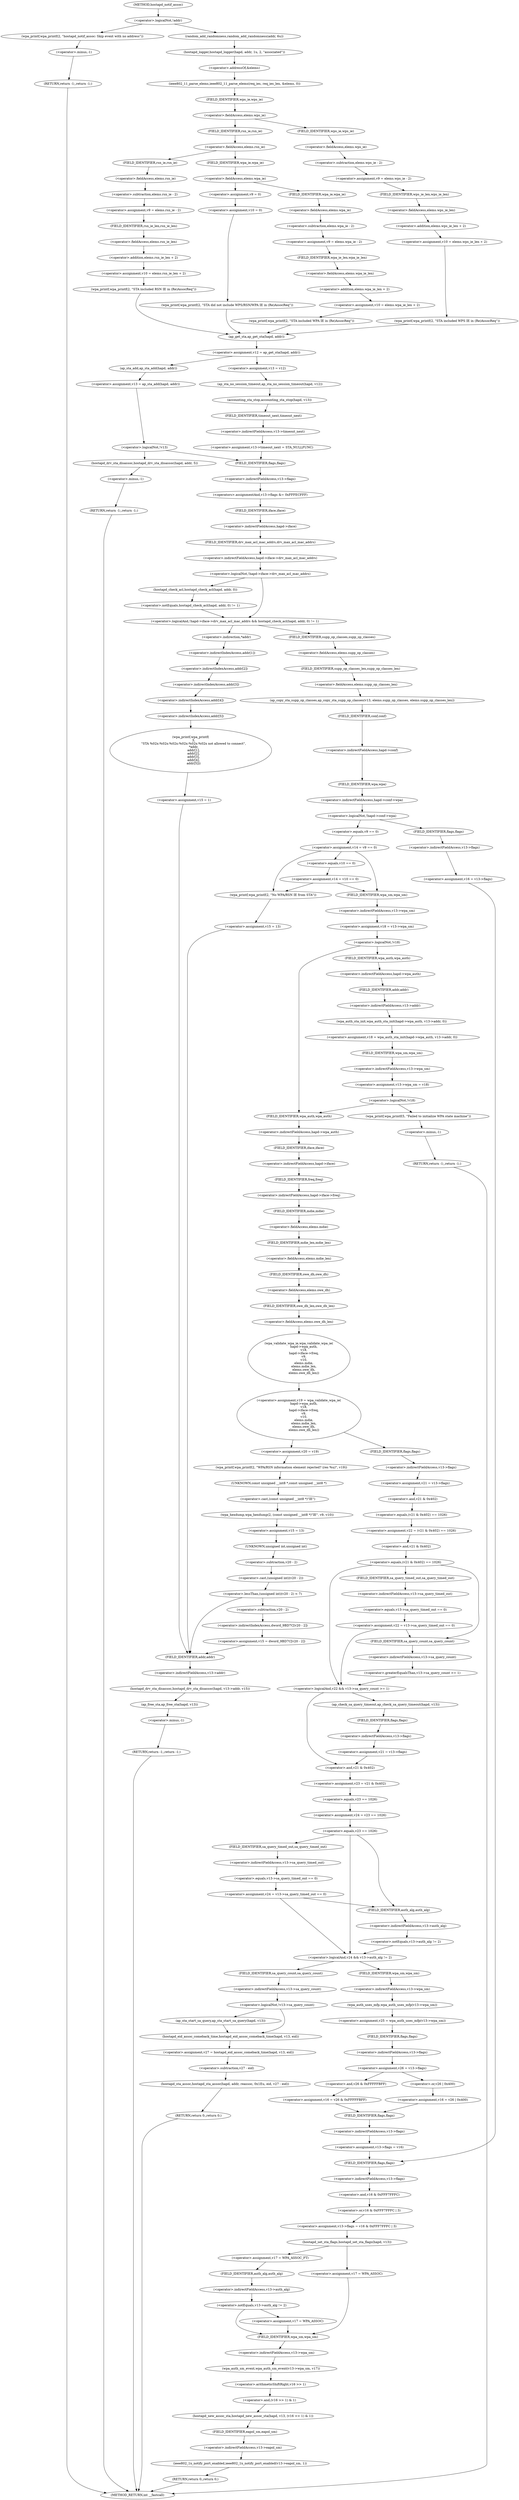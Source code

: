 digraph hostapd_notif_assoc {  
"1000149" [label = "(<operator>.logicalNot,!addr)" ]
"1000152" [label = "(wpa_printf,wpa_printf(2, \"hostapd_notif_assoc: Skip event with no address\"))" ]
"1000155" [label = "(RETURN,return -1;,return -1;)" ]
"1000156" [label = "(<operator>.minus,-1)" ]
"1000158" [label = "(random_add_randomness,random_add_randomness(addr, 6u))" ]
"1000161" [label = "(hostapd_logger,hostapd_logger(hapd, addr, 1u, 2, \"associated\"))" ]
"1000167" [label = "(ieee802_11_parse_elems,ieee802_11_parse_elems(req_ies, req_ies_len, &elems, 0))" ]
"1000170" [label = "(<operator>.addressOf,&elems)" ]
"1000174" [label = "(<operator>.fieldAccess,elems.wps_ie)" ]
"1000176" [label = "(FIELD_IDENTIFIER,wps_ie,wps_ie)" ]
"1000178" [label = "(<operator>.assignment,v9 = elems.wps_ie - 2)" ]
"1000180" [label = "(<operator>.subtraction,elems.wps_ie - 2)" ]
"1000181" [label = "(<operator>.fieldAccess,elems.wps_ie)" ]
"1000183" [label = "(FIELD_IDENTIFIER,wps_ie,wps_ie)" ]
"1000185" [label = "(<operator>.assignment,v10 = elems.wps_ie_len + 2)" ]
"1000187" [label = "(<operator>.addition,elems.wps_ie_len + 2)" ]
"1000188" [label = "(<operator>.fieldAccess,elems.wps_ie_len)" ]
"1000190" [label = "(FIELD_IDENTIFIER,wps_ie_len,wps_ie_len)" ]
"1000192" [label = "(wpa_printf,wpa_printf(2, \"STA included WPS IE in (Re)AssocReq\"))" ]
"1000197" [label = "(<operator>.fieldAccess,elems.rsn_ie)" ]
"1000199" [label = "(FIELD_IDENTIFIER,rsn_ie,rsn_ie)" ]
"1000201" [label = "(<operator>.assignment,v9 = elems.rsn_ie - 2)" ]
"1000203" [label = "(<operator>.subtraction,elems.rsn_ie - 2)" ]
"1000204" [label = "(<operator>.fieldAccess,elems.rsn_ie)" ]
"1000206" [label = "(FIELD_IDENTIFIER,rsn_ie,rsn_ie)" ]
"1000208" [label = "(<operator>.assignment,v10 = elems.rsn_ie_len + 2)" ]
"1000210" [label = "(<operator>.addition,elems.rsn_ie_len + 2)" ]
"1000211" [label = "(<operator>.fieldAccess,elems.rsn_ie_len)" ]
"1000213" [label = "(FIELD_IDENTIFIER,rsn_ie_len,rsn_ie_len)" ]
"1000215" [label = "(wpa_printf,wpa_printf(2, \"STA included RSN IE in (Re)AssocReq\"))" ]
"1000220" [label = "(<operator>.fieldAccess,elems.wpa_ie)" ]
"1000222" [label = "(FIELD_IDENTIFIER,wpa_ie,wpa_ie)" ]
"1000224" [label = "(<operator>.assignment,v9 = elems.wpa_ie - 2)" ]
"1000226" [label = "(<operator>.subtraction,elems.wpa_ie - 2)" ]
"1000227" [label = "(<operator>.fieldAccess,elems.wpa_ie)" ]
"1000229" [label = "(FIELD_IDENTIFIER,wpa_ie,wpa_ie)" ]
"1000231" [label = "(<operator>.assignment,v10 = elems.wpa_ie_len + 2)" ]
"1000233" [label = "(<operator>.addition,elems.wpa_ie_len + 2)" ]
"1000234" [label = "(<operator>.fieldAccess,elems.wpa_ie_len)" ]
"1000236" [label = "(FIELD_IDENTIFIER,wpa_ie_len,wpa_ie_len)" ]
"1000238" [label = "(wpa_printf,wpa_printf(2, \"STA included WPA IE in (Re)AssocReq\"))" ]
"1000243" [label = "(<operator>.assignment,v9 = 0)" ]
"1000246" [label = "(<operator>.assignment,v10 = 0)" ]
"1000249" [label = "(wpa_printf,wpa_printf(2, \"STA did not include WPS/RSN/WPA IE in (Re)AssocReq\"))" ]
"1000252" [label = "(<operator>.assignment,v12 = ap_get_sta(hapd, addr))" ]
"1000254" [label = "(ap_get_sta,ap_get_sta(hapd, addr))" ]
"1000260" [label = "(<operator>.assignment,v13 = v12)" ]
"1000263" [label = "(ap_sta_no_session_timeout,ap_sta_no_session_timeout(hapd, v12))" ]
"1000266" [label = "(accounting_sta_stop,accounting_sta_stop(hapd, v13))" ]
"1000269" [label = "(<operator>.assignment,v13->timeout_next = STA_NULLFUNC)" ]
"1000270" [label = "(<operator>.indirectFieldAccess,v13->timeout_next)" ]
"1000272" [label = "(FIELD_IDENTIFIER,timeout_next,timeout_next)" ]
"1000276" [label = "(<operator>.assignment,v13 = ap_sta_add(hapd, addr))" ]
"1000278" [label = "(ap_sta_add,ap_sta_add(hapd, addr))" ]
"1000282" [label = "(<operator>.logicalNot,!v13)" ]
"1000285" [label = "(hostapd_drv_sta_disassoc,hostapd_drv_sta_disassoc(hapd, addr, 5))" ]
"1000289" [label = "(RETURN,return -1;,return -1;)" ]
"1000290" [label = "(<operator>.minus,-1)" ]
"1000292" [label = "(<operators>.assignmentAnd,v13->flags &= 0xFFFECFFF)" ]
"1000293" [label = "(<operator>.indirectFieldAccess,v13->flags)" ]
"1000295" [label = "(FIELD_IDENTIFIER,flags,flags)" ]
"1000298" [label = "(<operator>.logicalAnd,!hapd->iface->drv_max_acl_mac_addrs && hostapd_check_acl(hapd, addr, 0) != 1)" ]
"1000299" [label = "(<operator>.logicalNot,!hapd->iface->drv_max_acl_mac_addrs)" ]
"1000300" [label = "(<operator>.indirectFieldAccess,hapd->iface->drv_max_acl_mac_addrs)" ]
"1000301" [label = "(<operator>.indirectFieldAccess,hapd->iface)" ]
"1000303" [label = "(FIELD_IDENTIFIER,iface,iface)" ]
"1000304" [label = "(FIELD_IDENTIFIER,drv_max_acl_mac_addrs,drv_max_acl_mac_addrs)" ]
"1000305" [label = "(<operator>.notEquals,hostapd_check_acl(hapd, addr, 0) != 1)" ]
"1000306" [label = "(hostapd_check_acl,hostapd_check_acl(hapd, addr, 0))" ]
"1000312" [label = "(wpa_printf,wpa_printf(\n      3,\n      \"STA %02x:%02x:%02x:%02x:%02x:%02x not allowed to connect\",\n      *addr,\n      addr[1],\n      addr[2],\n      addr[3],\n      addr[4],\n      addr[5]))" ]
"1000315" [label = "(<operator>.indirection,*addr)" ]
"1000317" [label = "(<operator>.indirectIndexAccess,addr[1])" ]
"1000320" [label = "(<operator>.indirectIndexAccess,addr[2])" ]
"1000323" [label = "(<operator>.indirectIndexAccess,addr[3])" ]
"1000326" [label = "(<operator>.indirectIndexAccess,addr[4])" ]
"1000329" [label = "(<operator>.indirectIndexAccess,addr[5])" ]
"1000332" [label = "(<operator>.assignment,v15 = 1)" ]
"1000336" [label = "(ap_copy_sta_supp_op_classes,ap_copy_sta_supp_op_classes(v13, elems.supp_op_classes, elems.supp_op_classes_len))" ]
"1000338" [label = "(<operator>.fieldAccess,elems.supp_op_classes)" ]
"1000340" [label = "(FIELD_IDENTIFIER,supp_op_classes,supp_op_classes)" ]
"1000341" [label = "(<operator>.fieldAccess,elems.supp_op_classes_len)" ]
"1000343" [label = "(FIELD_IDENTIFIER,supp_op_classes_len,supp_op_classes_len)" ]
"1000345" [label = "(<operator>.logicalNot,!hapd->conf->wpa)" ]
"1000346" [label = "(<operator>.indirectFieldAccess,hapd->conf->wpa)" ]
"1000347" [label = "(<operator>.indirectFieldAccess,hapd->conf)" ]
"1000349" [label = "(FIELD_IDENTIFIER,conf,conf)" ]
"1000350" [label = "(FIELD_IDENTIFIER,wpa,wpa)" ]
"1000352" [label = "(<operator>.assignment,v16 = v13->flags)" ]
"1000354" [label = "(<operator>.indirectFieldAccess,v13->flags)" ]
"1000356" [label = "(FIELD_IDENTIFIER,flags,flags)" ]
"1000358" [label = "(<operator>.assignment,v14 = v9 == 0)" ]
"1000360" [label = "(<operator>.equals,v9 == 0)" ]
"1000365" [label = "(<operator>.assignment,v14 = v10 == 0)" ]
"1000367" [label = "(<operator>.equals,v10 == 0)" ]
"1000373" [label = "(wpa_printf,wpa_printf(2, \"No WPA/RSN IE from STA\"))" ]
"1000376" [label = "(<operator>.assignment,v15 = 13)" ]
"1000380" [label = "(hostapd_drv_sta_disassoc,hostapd_drv_sta_disassoc(hapd, v13->addr, v15))" ]
"1000382" [label = "(<operator>.indirectFieldAccess,v13->addr)" ]
"1000384" [label = "(FIELD_IDENTIFIER,addr,addr)" ]
"1000386" [label = "(ap_free_sta,ap_free_sta(hapd, v13))" ]
"1000389" [label = "(RETURN,return -1;,return -1;)" ]
"1000390" [label = "(<operator>.minus,-1)" ]
"1000392" [label = "(<operator>.assignment,v18 = v13->wpa_sm)" ]
"1000394" [label = "(<operator>.indirectFieldAccess,v13->wpa_sm)" ]
"1000396" [label = "(FIELD_IDENTIFIER,wpa_sm,wpa_sm)" ]
"1000398" [label = "(<operator>.logicalNot,!v18)" ]
"1000401" [label = "(<operator>.assignment,v18 = wpa_auth_sta_init(hapd->wpa_auth, v13->addr, 0))" ]
"1000403" [label = "(wpa_auth_sta_init,wpa_auth_sta_init(hapd->wpa_auth, v13->addr, 0))" ]
"1000404" [label = "(<operator>.indirectFieldAccess,hapd->wpa_auth)" ]
"1000406" [label = "(FIELD_IDENTIFIER,wpa_auth,wpa_auth)" ]
"1000407" [label = "(<operator>.indirectFieldAccess,v13->addr)" ]
"1000409" [label = "(FIELD_IDENTIFIER,addr,addr)" ]
"1000411" [label = "(<operator>.assignment,v13->wpa_sm = v18)" ]
"1000412" [label = "(<operator>.indirectFieldAccess,v13->wpa_sm)" ]
"1000414" [label = "(FIELD_IDENTIFIER,wpa_sm,wpa_sm)" ]
"1000417" [label = "(<operator>.logicalNot,!v18)" ]
"1000420" [label = "(wpa_printf,wpa_printf(5, \"Failed to initialize WPA state machine\"))" ]
"1000423" [label = "(RETURN,return -1;,return -1;)" ]
"1000424" [label = "(<operator>.minus,-1)" ]
"1000426" [label = "(<operator>.assignment,v19 = wpa_validate_wpa_ie(\n          hapd->wpa_auth,\n          v18,\n          hapd->iface->freq,\n          v9,\n          v10,\n          elems.mdie,\n          elems.mdie_len,\n          elems.owe_dh,\n          elems.owe_dh_len))" ]
"1000428" [label = "(wpa_validate_wpa_ie,wpa_validate_wpa_ie(\n          hapd->wpa_auth,\n          v18,\n          hapd->iface->freq,\n          v9,\n          v10,\n          elems.mdie,\n          elems.mdie_len,\n          elems.owe_dh,\n          elems.owe_dh_len))" ]
"1000429" [label = "(<operator>.indirectFieldAccess,hapd->wpa_auth)" ]
"1000431" [label = "(FIELD_IDENTIFIER,wpa_auth,wpa_auth)" ]
"1000433" [label = "(<operator>.indirectFieldAccess,hapd->iface->freq)" ]
"1000434" [label = "(<operator>.indirectFieldAccess,hapd->iface)" ]
"1000436" [label = "(FIELD_IDENTIFIER,iface,iface)" ]
"1000437" [label = "(FIELD_IDENTIFIER,freq,freq)" ]
"1000440" [label = "(<operator>.fieldAccess,elems.mdie)" ]
"1000442" [label = "(FIELD_IDENTIFIER,mdie,mdie)" ]
"1000443" [label = "(<operator>.fieldAccess,elems.mdie_len)" ]
"1000445" [label = "(FIELD_IDENTIFIER,mdie_len,mdie_len)" ]
"1000446" [label = "(<operator>.fieldAccess,elems.owe_dh)" ]
"1000448" [label = "(FIELD_IDENTIFIER,owe_dh,owe_dh)" ]
"1000449" [label = "(<operator>.fieldAccess,elems.owe_dh_len)" ]
"1000451" [label = "(FIELD_IDENTIFIER,owe_dh_len,owe_dh_len)" ]
"1000455" [label = "(<operator>.assignment,v20 = v19)" ]
"1000458" [label = "(wpa_printf,wpa_printf(2, \"WPA/RSN information element rejected? (res %u)\", v19))" ]
"1000462" [label = "(wpa_hexdump,wpa_hexdump(2, (const unsigned __int8 *)\"IE\", v9, v10))" ]
"1000464" [label = "(<operator>.cast,(const unsigned __int8 *)\"IE\")" ]
"1000465" [label = "(UNKNOWN,const unsigned __int8 *,const unsigned __int8 *)" ]
"1000469" [label = "(<operator>.assignment,v15 = 13)" ]
"1000473" [label = "(<operator>.lessThan,(unsigned int)(v20 - 2) < 7)" ]
"1000474" [label = "(<operator>.cast,(unsigned int)(v20 - 2))" ]
"1000475" [label = "(UNKNOWN,unsigned int,unsigned int)" ]
"1000476" [label = "(<operator>.subtraction,v20 - 2)" ]
"1000480" [label = "(<operator>.assignment,v15 = dword_9BD7C[v20 - 2])" ]
"1000482" [label = "(<operator>.indirectIndexAccess,dword_9BD7C[v20 - 2])" ]
"1000484" [label = "(<operator>.subtraction,v20 - 2)" ]
"1000488" [label = "(<operator>.assignment,v21 = v13->flags)" ]
"1000490" [label = "(<operator>.indirectFieldAccess,v13->flags)" ]
"1000492" [label = "(FIELD_IDENTIFIER,flags,flags)" ]
"1000493" [label = "(<operator>.assignment,v22 = (v21 & 0x402) == 1026)" ]
"1000495" [label = "(<operator>.equals,(v21 & 0x402) == 1026)" ]
"1000496" [label = "(<operator>.and,v21 & 0x402)" ]
"1000501" [label = "(<operator>.equals,(v21 & 0x402) == 1026)" ]
"1000502" [label = "(<operator>.and,v21 & 0x402)" ]
"1000506" [label = "(<operator>.assignment,v22 = v13->sa_query_timed_out == 0)" ]
"1000508" [label = "(<operator>.equals,v13->sa_query_timed_out == 0)" ]
"1000509" [label = "(<operator>.indirectFieldAccess,v13->sa_query_timed_out)" ]
"1000511" [label = "(FIELD_IDENTIFIER,sa_query_timed_out,sa_query_timed_out)" ]
"1000514" [label = "(<operator>.logicalAnd,v22 && v13->sa_query_count >= 1)" ]
"1000516" [label = "(<operator>.greaterEqualsThan,v13->sa_query_count >= 1)" ]
"1000517" [label = "(<operator>.indirectFieldAccess,v13->sa_query_count)" ]
"1000519" [label = "(FIELD_IDENTIFIER,sa_query_count,sa_query_count)" ]
"1000522" [label = "(ap_check_sa_query_timeout,ap_check_sa_query_timeout(hapd, v13))" ]
"1000525" [label = "(<operator>.assignment,v21 = v13->flags)" ]
"1000527" [label = "(<operator>.indirectFieldAccess,v13->flags)" ]
"1000529" [label = "(FIELD_IDENTIFIER,flags,flags)" ]
"1000530" [label = "(<operator>.assignment,v23 = v21 & 0x402)" ]
"1000532" [label = "(<operator>.and,v21 & 0x402)" ]
"1000535" [label = "(<operator>.assignment,v24 = v23 == 1026)" ]
"1000537" [label = "(<operator>.equals,v23 == 1026)" ]
"1000541" [label = "(<operator>.equals,v23 == 1026)" ]
"1000544" [label = "(<operator>.assignment,v24 = v13->sa_query_timed_out == 0)" ]
"1000546" [label = "(<operator>.equals,v13->sa_query_timed_out == 0)" ]
"1000547" [label = "(<operator>.indirectFieldAccess,v13->sa_query_timed_out)" ]
"1000549" [label = "(FIELD_IDENTIFIER,sa_query_timed_out,sa_query_timed_out)" ]
"1000552" [label = "(<operator>.logicalAnd,v24 && v13->auth_alg != 2)" ]
"1000554" [label = "(<operator>.notEquals,v13->auth_alg != 2)" ]
"1000555" [label = "(<operator>.indirectFieldAccess,v13->auth_alg)" ]
"1000557" [label = "(FIELD_IDENTIFIER,auth_alg,auth_alg)" ]
"1000561" [label = "(<operator>.logicalNot,!v13->sa_query_count)" ]
"1000562" [label = "(<operator>.indirectFieldAccess,v13->sa_query_count)" ]
"1000564" [label = "(FIELD_IDENTIFIER,sa_query_count,sa_query_count)" ]
"1000565" [label = "(ap_sta_start_sa_query,ap_sta_start_sa_query(hapd, v13))" ]
"1000568" [label = "(<operator>.assignment,v27 = hostapd_eid_assoc_comeback_time(hapd, v13, eid))" ]
"1000570" [label = "(hostapd_eid_assoc_comeback_time,hostapd_eid_assoc_comeback_time(hapd, v13, eid))" ]
"1000574" [label = "(hostapd_sta_assoc,hostapd_sta_assoc(hapd, addr, reassoc, 0x1Eu, eid, v27 - eid))" ]
"1000580" [label = "(<operator>.subtraction,v27 - eid)" ]
"1000583" [label = "(RETURN,return 0;,return 0;)" ]
"1000585" [label = "(<operator>.assignment,v25 = wpa_auth_uses_mfp(v13->wpa_sm))" ]
"1000587" [label = "(wpa_auth_uses_mfp,wpa_auth_uses_mfp(v13->wpa_sm))" ]
"1000588" [label = "(<operator>.indirectFieldAccess,v13->wpa_sm)" ]
"1000590" [label = "(FIELD_IDENTIFIER,wpa_sm,wpa_sm)" ]
"1000591" [label = "(<operator>.assignment,v26 = v13->flags)" ]
"1000593" [label = "(<operator>.indirectFieldAccess,v13->flags)" ]
"1000595" [label = "(FIELD_IDENTIFIER,flags,flags)" ]
"1000598" [label = "(<operator>.assignment,v16 = v26 | 0x400)" ]
"1000600" [label = "(<operator>.or,v26 | 0x400)" ]
"1000604" [label = "(<operator>.assignment,v16 = v26 & 0xFFFFFBFF)" ]
"1000606" [label = "(<operator>.and,v26 & 0xFFFFFBFF)" ]
"1000609" [label = "(<operator>.assignment,v13->flags = v16)" ]
"1000610" [label = "(<operator>.indirectFieldAccess,v13->flags)" ]
"1000612" [label = "(FIELD_IDENTIFIER,flags,flags)" ]
"1000615" [label = "(<operator>.assignment,v13->flags = v16 & 0xFFF7FFFC | 3)" ]
"1000616" [label = "(<operator>.indirectFieldAccess,v13->flags)" ]
"1000618" [label = "(FIELD_IDENTIFIER,flags,flags)" ]
"1000619" [label = "(<operator>.or,v16 & 0xFFF7FFFC | 3)" ]
"1000620" [label = "(<operator>.and,v16 & 0xFFF7FFFC)" ]
"1000624" [label = "(hostapd_set_sta_flags,hostapd_set_sta_flags(hapd, v13))" ]
"1000630" [label = "(<operator>.assignment,v17 = WPA_ASSOC_FT)" ]
"1000634" [label = "(<operator>.notEquals,v13->auth_alg != 2)" ]
"1000635" [label = "(<operator>.indirectFieldAccess,v13->auth_alg)" ]
"1000637" [label = "(FIELD_IDENTIFIER,auth_alg,auth_alg)" ]
"1000639" [label = "(<operator>.assignment,v17 = WPA_ASSOC)" ]
"1000644" [label = "(<operator>.assignment,v17 = WPA_ASSOC)" ]
"1000647" [label = "(wpa_auth_sm_event,wpa_auth_sm_event(v13->wpa_sm, v17))" ]
"1000648" [label = "(<operator>.indirectFieldAccess,v13->wpa_sm)" ]
"1000650" [label = "(FIELD_IDENTIFIER,wpa_sm,wpa_sm)" ]
"1000652" [label = "(hostapd_new_assoc_sta,hostapd_new_assoc_sta(hapd, v13, (v16 >> 1) & 1))" ]
"1000655" [label = "(<operator>.and,(v16 >> 1) & 1)" ]
"1000656" [label = "(<operator>.arithmeticShiftRight,v16 >> 1)" ]
"1000660" [label = "(ieee802_1x_notify_port_enabled,ieee802_1x_notify_port_enabled(v13->eapol_sm, 1))" ]
"1000661" [label = "(<operator>.indirectFieldAccess,v13->eapol_sm)" ]
"1000663" [label = "(FIELD_IDENTIFIER,eapol_sm,eapol_sm)" ]
"1000665" [label = "(RETURN,return 0;,return 0;)" ]
"1000121" [label = "(METHOD,hostapd_notif_assoc)" ]
"1000667" [label = "(METHOD_RETURN,int __fastcall)" ]
  "1000149" -> "1000152" 
  "1000149" -> "1000158" 
  "1000152" -> "1000156" 
  "1000155" -> "1000667" 
  "1000156" -> "1000155" 
  "1000158" -> "1000161" 
  "1000161" -> "1000170" 
  "1000167" -> "1000176" 
  "1000170" -> "1000167" 
  "1000174" -> "1000183" 
  "1000174" -> "1000199" 
  "1000176" -> "1000174" 
  "1000178" -> "1000190" 
  "1000180" -> "1000178" 
  "1000181" -> "1000180" 
  "1000183" -> "1000181" 
  "1000185" -> "1000192" 
  "1000187" -> "1000185" 
  "1000188" -> "1000187" 
  "1000190" -> "1000188" 
  "1000192" -> "1000254" 
  "1000197" -> "1000206" 
  "1000197" -> "1000222" 
  "1000199" -> "1000197" 
  "1000201" -> "1000213" 
  "1000203" -> "1000201" 
  "1000204" -> "1000203" 
  "1000206" -> "1000204" 
  "1000208" -> "1000215" 
  "1000210" -> "1000208" 
  "1000211" -> "1000210" 
  "1000213" -> "1000211" 
  "1000215" -> "1000254" 
  "1000220" -> "1000229" 
  "1000220" -> "1000243" 
  "1000222" -> "1000220" 
  "1000224" -> "1000236" 
  "1000226" -> "1000224" 
  "1000227" -> "1000226" 
  "1000229" -> "1000227" 
  "1000231" -> "1000238" 
  "1000233" -> "1000231" 
  "1000234" -> "1000233" 
  "1000236" -> "1000234" 
  "1000238" -> "1000254" 
  "1000243" -> "1000246" 
  "1000246" -> "1000249" 
  "1000249" -> "1000254" 
  "1000252" -> "1000260" 
  "1000252" -> "1000278" 
  "1000254" -> "1000252" 
  "1000260" -> "1000263" 
  "1000263" -> "1000266" 
  "1000266" -> "1000272" 
  "1000269" -> "1000295" 
  "1000270" -> "1000269" 
  "1000272" -> "1000270" 
  "1000276" -> "1000282" 
  "1000278" -> "1000276" 
  "1000282" -> "1000285" 
  "1000282" -> "1000295" 
  "1000285" -> "1000290" 
  "1000289" -> "1000667" 
  "1000290" -> "1000289" 
  "1000292" -> "1000303" 
  "1000293" -> "1000292" 
  "1000295" -> "1000293" 
  "1000298" -> "1000315" 
  "1000298" -> "1000340" 
  "1000299" -> "1000298" 
  "1000299" -> "1000306" 
  "1000300" -> "1000299" 
  "1000301" -> "1000304" 
  "1000303" -> "1000301" 
  "1000304" -> "1000300" 
  "1000305" -> "1000298" 
  "1000306" -> "1000305" 
  "1000312" -> "1000332" 
  "1000315" -> "1000317" 
  "1000317" -> "1000320" 
  "1000320" -> "1000323" 
  "1000323" -> "1000326" 
  "1000326" -> "1000329" 
  "1000329" -> "1000312" 
  "1000332" -> "1000384" 
  "1000336" -> "1000349" 
  "1000338" -> "1000343" 
  "1000340" -> "1000338" 
  "1000341" -> "1000336" 
  "1000343" -> "1000341" 
  "1000345" -> "1000356" 
  "1000345" -> "1000360" 
  "1000346" -> "1000345" 
  "1000347" -> "1000350" 
  "1000349" -> "1000347" 
  "1000350" -> "1000346" 
  "1000352" -> "1000618" 
  "1000354" -> "1000352" 
  "1000356" -> "1000354" 
  "1000358" -> "1000367" 
  "1000358" -> "1000373" 
  "1000358" -> "1000396" 
  "1000360" -> "1000358" 
  "1000365" -> "1000373" 
  "1000365" -> "1000396" 
  "1000367" -> "1000365" 
  "1000373" -> "1000376" 
  "1000376" -> "1000384" 
  "1000380" -> "1000386" 
  "1000382" -> "1000380" 
  "1000384" -> "1000382" 
  "1000386" -> "1000390" 
  "1000389" -> "1000667" 
  "1000390" -> "1000389" 
  "1000392" -> "1000398" 
  "1000394" -> "1000392" 
  "1000396" -> "1000394" 
  "1000398" -> "1000406" 
  "1000398" -> "1000431" 
  "1000401" -> "1000414" 
  "1000403" -> "1000401" 
  "1000404" -> "1000409" 
  "1000406" -> "1000404" 
  "1000407" -> "1000403" 
  "1000409" -> "1000407" 
  "1000411" -> "1000417" 
  "1000412" -> "1000411" 
  "1000414" -> "1000412" 
  "1000417" -> "1000420" 
  "1000417" -> "1000431" 
  "1000420" -> "1000424" 
  "1000423" -> "1000667" 
  "1000424" -> "1000423" 
  "1000426" -> "1000455" 
  "1000426" -> "1000492" 
  "1000428" -> "1000426" 
  "1000429" -> "1000436" 
  "1000431" -> "1000429" 
  "1000433" -> "1000442" 
  "1000434" -> "1000437" 
  "1000436" -> "1000434" 
  "1000437" -> "1000433" 
  "1000440" -> "1000445" 
  "1000442" -> "1000440" 
  "1000443" -> "1000448" 
  "1000445" -> "1000443" 
  "1000446" -> "1000451" 
  "1000448" -> "1000446" 
  "1000449" -> "1000428" 
  "1000451" -> "1000449" 
  "1000455" -> "1000458" 
  "1000458" -> "1000465" 
  "1000462" -> "1000469" 
  "1000464" -> "1000462" 
  "1000465" -> "1000464" 
  "1000469" -> "1000475" 
  "1000473" -> "1000484" 
  "1000473" -> "1000384" 
  "1000474" -> "1000473" 
  "1000475" -> "1000476" 
  "1000476" -> "1000474" 
  "1000480" -> "1000384" 
  "1000482" -> "1000480" 
  "1000484" -> "1000482" 
  "1000488" -> "1000496" 
  "1000490" -> "1000488" 
  "1000492" -> "1000490" 
  "1000493" -> "1000502" 
  "1000495" -> "1000493" 
  "1000496" -> "1000495" 
  "1000501" -> "1000511" 
  "1000501" -> "1000514" 
  "1000501" -> "1000519" 
  "1000502" -> "1000501" 
  "1000506" -> "1000514" 
  "1000506" -> "1000519" 
  "1000508" -> "1000506" 
  "1000509" -> "1000508" 
  "1000511" -> "1000509" 
  "1000514" -> "1000522" 
  "1000514" -> "1000532" 
  "1000516" -> "1000514" 
  "1000517" -> "1000516" 
  "1000519" -> "1000517" 
  "1000522" -> "1000529" 
  "1000525" -> "1000532" 
  "1000527" -> "1000525" 
  "1000529" -> "1000527" 
  "1000530" -> "1000537" 
  "1000532" -> "1000530" 
  "1000535" -> "1000541" 
  "1000537" -> "1000535" 
  "1000541" -> "1000549" 
  "1000541" -> "1000552" 
  "1000541" -> "1000557" 
  "1000544" -> "1000552" 
  "1000544" -> "1000557" 
  "1000546" -> "1000544" 
  "1000547" -> "1000546" 
  "1000549" -> "1000547" 
  "1000552" -> "1000564" 
  "1000552" -> "1000590" 
  "1000554" -> "1000552" 
  "1000555" -> "1000554" 
  "1000557" -> "1000555" 
  "1000561" -> "1000565" 
  "1000561" -> "1000570" 
  "1000562" -> "1000561" 
  "1000564" -> "1000562" 
  "1000565" -> "1000570" 
  "1000568" -> "1000580" 
  "1000570" -> "1000568" 
  "1000574" -> "1000583" 
  "1000580" -> "1000574" 
  "1000583" -> "1000667" 
  "1000585" -> "1000595" 
  "1000587" -> "1000585" 
  "1000588" -> "1000587" 
  "1000590" -> "1000588" 
  "1000591" -> "1000600" 
  "1000591" -> "1000606" 
  "1000593" -> "1000591" 
  "1000595" -> "1000593" 
  "1000598" -> "1000612" 
  "1000600" -> "1000598" 
  "1000604" -> "1000612" 
  "1000606" -> "1000604" 
  "1000609" -> "1000618" 
  "1000610" -> "1000609" 
  "1000612" -> "1000610" 
  "1000615" -> "1000624" 
  "1000616" -> "1000620" 
  "1000618" -> "1000616" 
  "1000619" -> "1000615" 
  "1000620" -> "1000619" 
  "1000624" -> "1000630" 
  "1000624" -> "1000644" 
  "1000630" -> "1000637" 
  "1000634" -> "1000639" 
  "1000634" -> "1000650" 
  "1000635" -> "1000634" 
  "1000637" -> "1000635" 
  "1000639" -> "1000650" 
  "1000644" -> "1000650" 
  "1000647" -> "1000656" 
  "1000648" -> "1000647" 
  "1000650" -> "1000648" 
  "1000652" -> "1000663" 
  "1000655" -> "1000652" 
  "1000656" -> "1000655" 
  "1000660" -> "1000665" 
  "1000661" -> "1000660" 
  "1000663" -> "1000661" 
  "1000665" -> "1000667" 
  "1000121" -> "1000149" 
}
